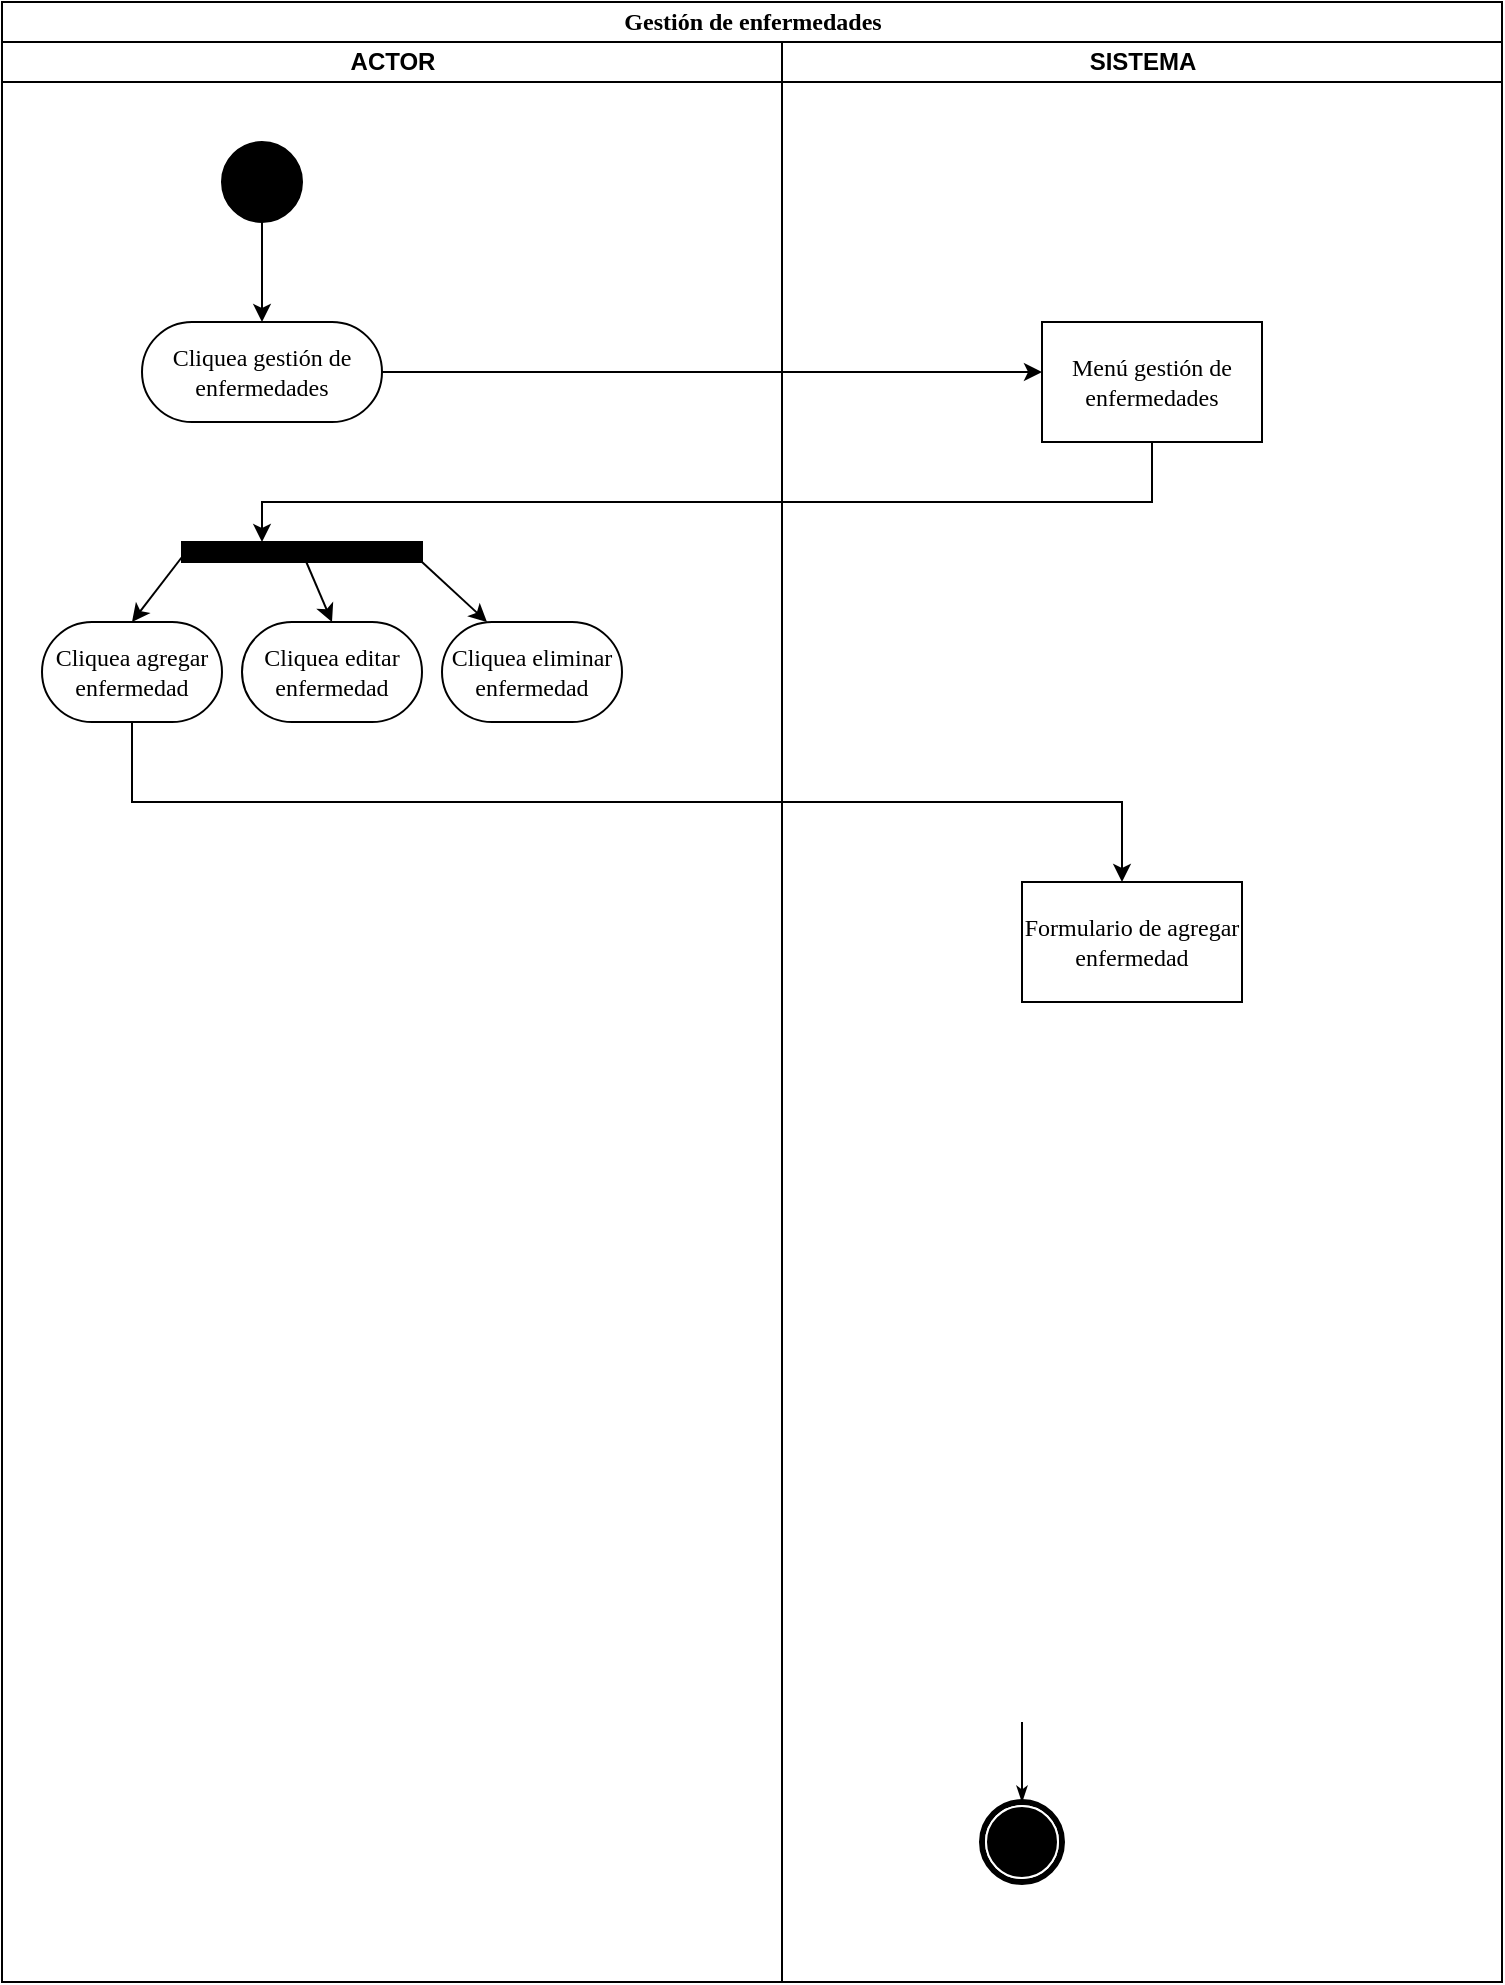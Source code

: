 <mxfile version="12.6.5" type="device" pages="3"><diagram name="GE" id="0783ab3e-0a74-02c8-0abd-f7b4e66b4bec"><mxGraphModel dx="1024" dy="592" grid="1" gridSize="10" guides="1" tooltips="1" connect="1" arrows="1" fold="1" page="1" pageScale="1" pageWidth="850" pageHeight="1100" background="#ffffff" math="0" shadow="0"><root><mxCell id="0"/><mxCell id="1" parent="0"/><mxCell id="1c1d494c118603dd-1" value="Gestión de enfermedades" style="swimlane;html=1;childLayout=stackLayout;startSize=20;rounded=0;shadow=0;comic=0;labelBackgroundColor=none;strokeWidth=1;fontFamily=Verdana;fontSize=12;align=center;" parent="1" vertex="1"><mxGeometry x="40" y="20" width="750" height="990" as="geometry"/></mxCell><mxCell id="1c1d494c118603dd-2" value="ACTOR" style="swimlane;html=1;startSize=20;" parent="1c1d494c118603dd-1" vertex="1"><mxGeometry y="20" width="390" height="970" as="geometry"/></mxCell><mxCell id="1c1d494c118603dd-6" value="Cliquea gestión de enfermedades" style="rounded=1;whiteSpace=wrap;html=1;shadow=0;comic=0;labelBackgroundColor=none;strokeWidth=1;fontFamily=Verdana;fontSize=12;align=center;arcSize=50;" parent="1c1d494c118603dd-2" vertex="1"><mxGeometry x="70" y="140" width="120" height="50" as="geometry"/></mxCell><mxCell id="1DxKnwRPX1gxY0xQvIqW-1" style="edgeStyle=orthogonalEdgeStyle;rounded=0;orthogonalLoop=1;jettySize=auto;html=1;entryX=0.5;entryY=0;entryDx=0;entryDy=0;" edge="1" parent="1c1d494c118603dd-2" source="60571a20871a0731-4" target="1c1d494c118603dd-6"><mxGeometry relative="1" as="geometry"/></mxCell><mxCell id="60571a20871a0731-4" value="" style="ellipse;whiteSpace=wrap;html=1;rounded=0;shadow=0;comic=0;labelBackgroundColor=none;strokeWidth=1;fillColor=#000000;fontFamily=Verdana;fontSize=12;align=center;" parent="1c1d494c118603dd-2" vertex="1"><mxGeometry x="110" y="50" width="40" height="40" as="geometry"/></mxCell><mxCell id="1DxKnwRPX1gxY0xQvIqW-4" value="" style="rounded=0;whiteSpace=wrap;html=1;fillColor=#000000;" vertex="1" parent="1c1d494c118603dd-2"><mxGeometry x="90" y="250" width="120" height="10" as="geometry"/></mxCell><mxCell id="1DxKnwRPX1gxY0xQvIqW-6" value="Cliquea agregar enfermedad" style="rounded=1;whiteSpace=wrap;html=1;shadow=0;comic=0;labelBackgroundColor=none;strokeWidth=1;fontFamily=Verdana;fontSize=12;align=center;arcSize=50;" vertex="1" parent="1c1d494c118603dd-2"><mxGeometry x="20" y="290" width="90" height="50" as="geometry"/></mxCell><mxCell id="1DxKnwRPX1gxY0xQvIqW-8" value="Cliquea editar enfermedad" style="rounded=1;whiteSpace=wrap;html=1;shadow=0;comic=0;labelBackgroundColor=none;strokeWidth=1;fontFamily=Verdana;fontSize=12;align=center;arcSize=50;" vertex="1" parent="1c1d494c118603dd-2"><mxGeometry x="120" y="290" width="90" height="50" as="geometry"/></mxCell><mxCell id="1DxKnwRPX1gxY0xQvIqW-7" style="edgeStyle=none;rounded=0;orthogonalLoop=1;jettySize=auto;html=1;entryX=0.5;entryY=0;entryDx=0;entryDy=0;" edge="1" parent="1c1d494c118603dd-2" source="1DxKnwRPX1gxY0xQvIqW-4" target="1DxKnwRPX1gxY0xQvIqW-8"><mxGeometry relative="1" as="geometry"><mxPoint x="150" y="290" as="targetPoint"/></mxGeometry></mxCell><mxCell id="1DxKnwRPX1gxY0xQvIqW-10" value="Cliquea eliminar enfermedad" style="rounded=1;whiteSpace=wrap;html=1;shadow=0;comic=0;labelBackgroundColor=none;strokeWidth=1;fontFamily=Verdana;fontSize=12;align=center;arcSize=50;" vertex="1" parent="1c1d494c118603dd-2"><mxGeometry x="220" y="290" width="90" height="50" as="geometry"/></mxCell><mxCell id="1DxKnwRPX1gxY0xQvIqW-9" style="edgeStyle=none;rounded=0;orthogonalLoop=1;jettySize=auto;html=1;exitX=1;exitY=1;exitDx=0;exitDy=0;entryX=0.25;entryY=0;entryDx=0;entryDy=0;" edge="1" parent="1c1d494c118603dd-2" source="1DxKnwRPX1gxY0xQvIqW-4" target="1DxKnwRPX1gxY0xQvIqW-10"><mxGeometry relative="1" as="geometry"><mxPoint x="210" y="280" as="targetPoint"/></mxGeometry></mxCell><mxCell id="1DxKnwRPX1gxY0xQvIqW-5" style="rounded=0;orthogonalLoop=1;jettySize=auto;html=1;exitX=0;exitY=0.75;exitDx=0;exitDy=0;entryX=0.5;entryY=0;entryDx=0;entryDy=0;" edge="1" parent="1c1d494c118603dd-2" source="1DxKnwRPX1gxY0xQvIqW-4" target="1DxKnwRPX1gxY0xQvIqW-6"><mxGeometry relative="1" as="geometry"><mxPoint x="50" y="290" as="targetPoint"/></mxGeometry></mxCell><mxCell id="1DxKnwRPX1gxY0xQvIqW-12" style="edgeStyle=none;rounded=0;orthogonalLoop=1;jettySize=auto;html=1;exitX=0.75;exitY=1;exitDx=0;exitDy=0;" edge="1" parent="1c1d494c118603dd-2" source="1DxKnwRPX1gxY0xQvIqW-10" target="1DxKnwRPX1gxY0xQvIqW-10"><mxGeometry relative="1" as="geometry"/></mxCell><mxCell id="1DxKnwRPX1gxY0xQvIqW-13" style="edgeStyle=none;rounded=0;orthogonalLoop=1;jettySize=auto;html=1;exitX=0.25;exitY=1;exitDx=0;exitDy=0;entryX=0.25;entryY=0;entryDx=0;entryDy=0;" edge="1" parent="1c1d494c118603dd-2" source="1DxKnwRPX1gxY0xQvIqW-4" target="1DxKnwRPX1gxY0xQvIqW-4"><mxGeometry relative="1" as="geometry"/></mxCell><mxCell id="1c1d494c118603dd-4" value="SISTEMA" style="swimlane;html=1;startSize=20;" parent="1c1d494c118603dd-1" vertex="1"><mxGeometry x="390" y="20" width="360" height="970" as="geometry"/></mxCell><mxCell id="1c1d494c118603dd-45" style="edgeStyle=none;rounded=0;html=1;labelBackgroundColor=none;startArrow=none;startFill=0;startSize=5;endArrow=classicThin;endFill=1;endSize=5;jettySize=auto;orthogonalLoop=1;strokeWidth=1;fontFamily=Verdana;fontSize=12" parent="1c1d494c118603dd-4" target="60571a20871a0731-5" edge="1"><mxGeometry relative="1" as="geometry"><mxPoint x="120" y="840" as="sourcePoint"/></mxGeometry></mxCell><mxCell id="60571a20871a0731-5" value="" style="shape=mxgraph.bpmn.shape;html=1;verticalLabelPosition=bottom;labelBackgroundColor=#ffffff;verticalAlign=top;perimeter=ellipsePerimeter;outline=end;symbol=terminate;rounded=0;shadow=0;comic=0;strokeWidth=1;fontFamily=Verdana;fontSize=12;align=center;" parent="1c1d494c118603dd-4" vertex="1"><mxGeometry x="100" y="880" width="40" height="40" as="geometry"/></mxCell><mxCell id="1c1d494c118603dd-10" value="Menú gestión de enfermedades" style="rounded=0;whiteSpace=wrap;html=1;shadow=0;comic=0;labelBackgroundColor=none;strokeWidth=1;fontFamily=Verdana;fontSize=12;align=center;arcSize=50;" parent="1c1d494c118603dd-4" vertex="1"><mxGeometry x="130" y="140" width="110" height="60" as="geometry"/></mxCell><mxCell id="1DxKnwRPX1gxY0xQvIqW-16" value="Formulario de agregar enfermedad" style="rounded=0;whiteSpace=wrap;html=1;shadow=0;comic=0;labelBackgroundColor=none;strokeWidth=1;fontFamily=Verdana;fontSize=12;align=center;arcSize=50;" vertex="1" parent="1c1d494c118603dd-4"><mxGeometry x="120" y="420" width="110" height="60" as="geometry"/></mxCell><mxCell id="1DxKnwRPX1gxY0xQvIqW-2" style="edgeStyle=orthogonalEdgeStyle;rounded=0;orthogonalLoop=1;jettySize=auto;html=1;" edge="1" parent="1" source="1c1d494c118603dd-6"><mxGeometry relative="1" as="geometry"><mxPoint x="560" y="205" as="targetPoint"/></mxGeometry></mxCell><mxCell id="1DxKnwRPX1gxY0xQvIqW-3" style="edgeStyle=orthogonalEdgeStyle;rounded=0;orthogonalLoop=1;jettySize=auto;html=1;" edge="1" parent="1" source="1c1d494c118603dd-10"><mxGeometry relative="1" as="geometry"><mxPoint x="170" y="290" as="targetPoint"/><Array as="points"><mxPoint x="615" y="270"/><mxPoint x="170" y="270"/></Array></mxGeometry></mxCell><mxCell id="1DxKnwRPX1gxY0xQvIqW-14" style="edgeStyle=orthogonalEdgeStyle;rounded=0;orthogonalLoop=1;jettySize=auto;html=1;" edge="1" parent="1" source="1DxKnwRPX1gxY0xQvIqW-6"><mxGeometry relative="1" as="geometry"><mxPoint x="600" y="460" as="targetPoint"/><Array as="points"><mxPoint x="105" y="420"/><mxPoint x="600" y="420"/></Array></mxGeometry></mxCell></root></mxGraphModel></diagram><diagram id="Pt5UDltOsuOke5mn5twC" name="GS"><mxGraphModel dx="1024" dy="592" grid="1" gridSize="10" guides="1" tooltips="1" connect="1" arrows="1" fold="1" page="1" pageScale="1" pageWidth="850" pageHeight="1100" math="0" shadow="0"><root><mxCell id="TFIuS3xWS3tDhYZo6X7T-0"/><mxCell id="TFIuS3xWS3tDhYZo6X7T-1" parent="TFIuS3xWS3tDhYZo6X7T-0"/><mxCell id="IGvT38B8GVEvq131xvs9-0" value="Gestión de síntomas" style="swimlane;html=1;childLayout=stackLayout;startSize=20;rounded=0;shadow=0;comic=0;labelBackgroundColor=none;strokeWidth=1;fontFamily=Verdana;fontSize=12;align=center;" vertex="1" parent="TFIuS3xWS3tDhYZo6X7T-1"><mxGeometry x="40" y="20" width="750" height="990" as="geometry"/></mxCell><mxCell id="IGvT38B8GVEvq131xvs9-1" value="ACTOR" style="swimlane;html=1;startSize=20;" vertex="1" parent="IGvT38B8GVEvq131xvs9-0"><mxGeometry y="20" width="390" height="970" as="geometry"/></mxCell><mxCell id="IGvT38B8GVEvq131xvs9-2" value="Action" style="rounded=1;whiteSpace=wrap;html=1;shadow=0;comic=0;labelBackgroundColor=none;strokeWidth=1;fontFamily=Verdana;fontSize=12;align=center;arcSize=50;" vertex="1" parent="IGvT38B8GVEvq131xvs9-1"><mxGeometry x="90" y="220" width="100" height="30" as="geometry"/></mxCell><mxCell id="IGvT38B8GVEvq131xvs9-3" value="Object" style="rounded=0;whiteSpace=wrap;html=1;shadow=0;comic=0;labelBackgroundColor=none;strokeWidth=1;fontFamily=Verdana;fontSize=12;align=center;arcSize=50;" vertex="1" parent="IGvT38B8GVEvq131xvs9-1"><mxGeometry x="140" y="280" width="70" height="30" as="geometry"/></mxCell><mxCell id="IGvT38B8GVEvq131xvs9-4" value="" style="ellipse;whiteSpace=wrap;html=1;rounded=0;shadow=0;comic=0;labelBackgroundColor=none;strokeWidth=1;fillColor=#000000;fontFamily=Verdana;fontSize=12;align=center;" vertex="1" parent="IGvT38B8GVEvq131xvs9-1"><mxGeometry x="100" y="50" width="40" height="40" as="geometry"/></mxCell><mxCell id="IGvT38B8GVEvq131xvs9-5" value="SISTEMA" style="swimlane;html=1;startSize=20;" vertex="1" parent="IGvT38B8GVEvq131xvs9-0"><mxGeometry x="390" y="20" width="360" height="970" as="geometry"/></mxCell><mxCell id="IGvT38B8GVEvq131xvs9-6" style="edgeStyle=none;rounded=0;html=1;labelBackgroundColor=none;startArrow=none;startFill=0;startSize=5;endArrow=classicThin;endFill=1;endSize=5;jettySize=auto;orthogonalLoop=1;strokeWidth=1;fontFamily=Verdana;fontSize=12" edge="1" parent="IGvT38B8GVEvq131xvs9-5" target="IGvT38B8GVEvq131xvs9-7"><mxGeometry relative="1" as="geometry"><mxPoint x="120" y="840" as="sourcePoint"/></mxGeometry></mxCell><mxCell id="IGvT38B8GVEvq131xvs9-7" value="" style="shape=mxgraph.bpmn.shape;html=1;verticalLabelPosition=bottom;labelBackgroundColor=#ffffff;verticalAlign=top;perimeter=ellipsePerimeter;outline=end;symbol=terminate;rounded=0;shadow=0;comic=0;strokeWidth=1;fontFamily=Verdana;fontSize=12;align=center;" vertex="1" parent="IGvT38B8GVEvq131xvs9-5"><mxGeometry x="100" y="880" width="40" height="40" as="geometry"/></mxCell></root></mxGraphModel></diagram><diagram id="YUJIzYzjJAWSkl4qVENU" name="GT"><mxGraphModel dx="1024" dy="592" grid="1" gridSize="10" guides="1" tooltips="1" connect="1" arrows="1" fold="1" page="1" pageScale="1" pageWidth="850" pageHeight="1100" math="0" shadow="0"><root><mxCell id="H7rq0C_E-yK3K6mTjEJS-0"/><mxCell id="H7rq0C_E-yK3K6mTjEJS-1" parent="H7rq0C_E-yK3K6mTjEJS-0"/><mxCell id="iz4VUxLHkKmUBtB7LcL4-0" value="Gestión de tratamientos" style="swimlane;html=1;childLayout=stackLayout;startSize=20;rounded=0;shadow=0;comic=0;labelBackgroundColor=none;strokeWidth=1;fontFamily=Verdana;fontSize=12;align=center;" vertex="1" parent="H7rq0C_E-yK3K6mTjEJS-1"><mxGeometry x="40" y="20" width="750" height="990" as="geometry"/></mxCell><mxCell id="iz4VUxLHkKmUBtB7LcL4-1" value="ACTOR" style="swimlane;html=1;startSize=20;" vertex="1" parent="iz4VUxLHkKmUBtB7LcL4-0"><mxGeometry y="20" width="390" height="970" as="geometry"/></mxCell><mxCell id="iz4VUxLHkKmUBtB7LcL4-2" value="Action" style="rounded=1;whiteSpace=wrap;html=1;shadow=0;comic=0;labelBackgroundColor=none;strokeWidth=1;fontFamily=Verdana;fontSize=12;align=center;arcSize=50;" vertex="1" parent="iz4VUxLHkKmUBtB7LcL4-1"><mxGeometry x="90" y="220" width="100" height="30" as="geometry"/></mxCell><mxCell id="iz4VUxLHkKmUBtB7LcL4-3" value="Object" style="rounded=0;whiteSpace=wrap;html=1;shadow=0;comic=0;labelBackgroundColor=none;strokeWidth=1;fontFamily=Verdana;fontSize=12;align=center;arcSize=50;" vertex="1" parent="iz4VUxLHkKmUBtB7LcL4-1"><mxGeometry x="140" y="280" width="70" height="30" as="geometry"/></mxCell><mxCell id="iz4VUxLHkKmUBtB7LcL4-4" value="" style="ellipse;whiteSpace=wrap;html=1;rounded=0;shadow=0;comic=0;labelBackgroundColor=none;strokeWidth=1;fillColor=#000000;fontFamily=Verdana;fontSize=12;align=center;" vertex="1" parent="iz4VUxLHkKmUBtB7LcL4-1"><mxGeometry x="100" y="50" width="40" height="40" as="geometry"/></mxCell><mxCell id="iz4VUxLHkKmUBtB7LcL4-5" value="SISTEMA" style="swimlane;html=1;startSize=20;" vertex="1" parent="iz4VUxLHkKmUBtB7LcL4-0"><mxGeometry x="390" y="20" width="360" height="970" as="geometry"/></mxCell><mxCell id="iz4VUxLHkKmUBtB7LcL4-6" style="edgeStyle=none;rounded=0;html=1;labelBackgroundColor=none;startArrow=none;startFill=0;startSize=5;endArrow=classicThin;endFill=1;endSize=5;jettySize=auto;orthogonalLoop=1;strokeWidth=1;fontFamily=Verdana;fontSize=12" edge="1" parent="iz4VUxLHkKmUBtB7LcL4-5" target="iz4VUxLHkKmUBtB7LcL4-7"><mxGeometry relative="1" as="geometry"><mxPoint x="120" y="840" as="sourcePoint"/></mxGeometry></mxCell><mxCell id="iz4VUxLHkKmUBtB7LcL4-7" value="" style="shape=mxgraph.bpmn.shape;html=1;verticalLabelPosition=bottom;labelBackgroundColor=#ffffff;verticalAlign=top;perimeter=ellipsePerimeter;outline=end;symbol=terminate;rounded=0;shadow=0;comic=0;strokeWidth=1;fontFamily=Verdana;fontSize=12;align=center;" vertex="1" parent="iz4VUxLHkKmUBtB7LcL4-5"><mxGeometry x="100" y="880" width="40" height="40" as="geometry"/></mxCell></root></mxGraphModel></diagram></mxfile>